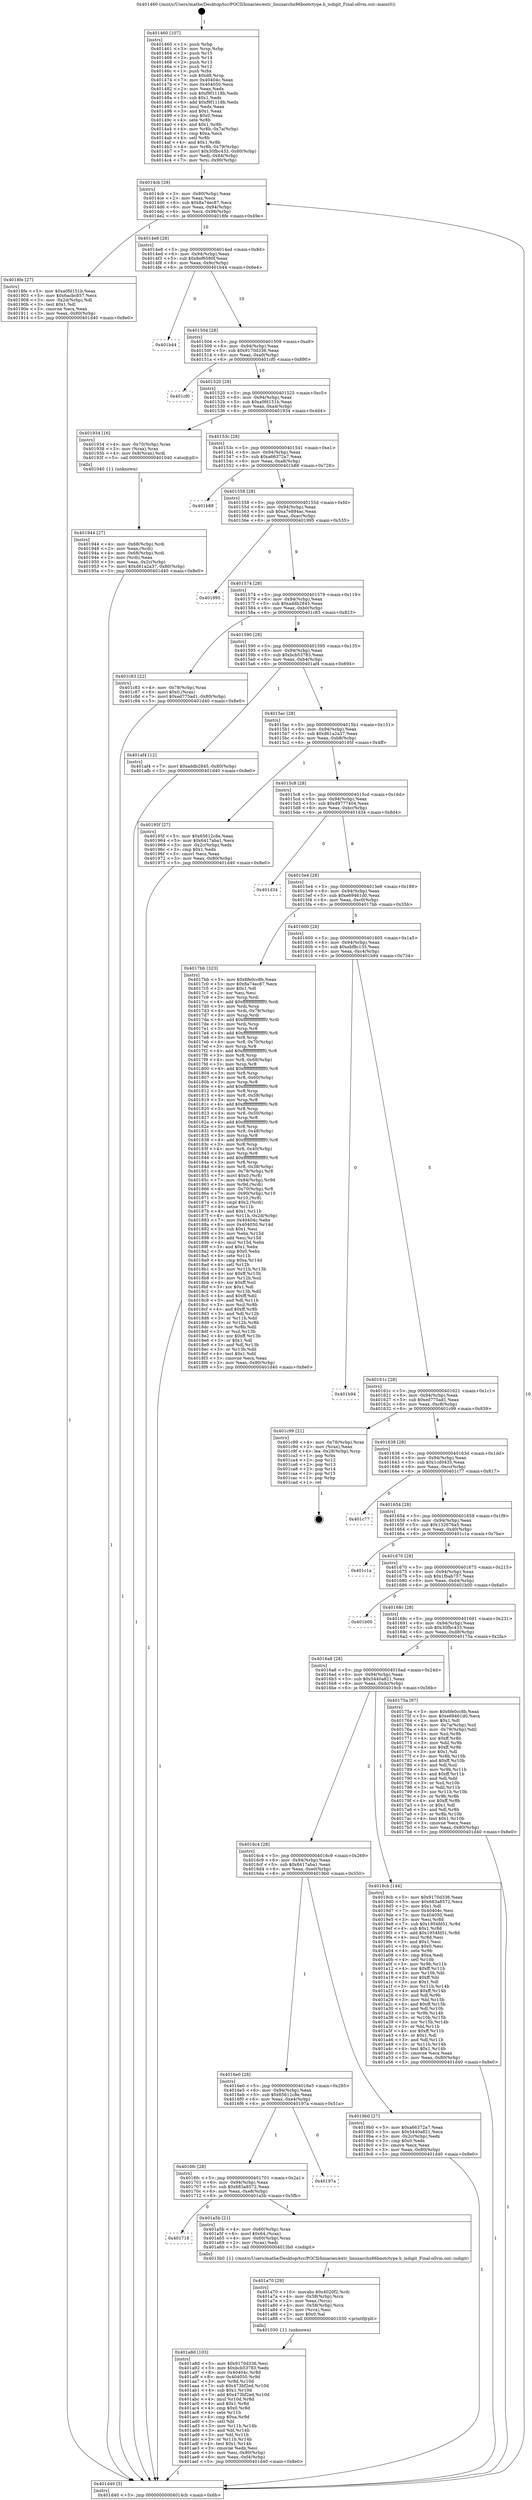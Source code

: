 digraph "0x401460" {
  label = "0x401460 (/mnt/c/Users/mathe/Desktop/tcc/POCII/binaries/extr_linuxarchx86bootctype.h_isdigit_Final-ollvm.out::main(0))"
  labelloc = "t"
  node[shape=record]

  Entry [label="",width=0.3,height=0.3,shape=circle,fillcolor=black,style=filled]
  "0x4014cb" [label="{
     0x4014cb [29]\l
     | [instrs]\l
     &nbsp;&nbsp;0x4014cb \<+3\>: mov -0x80(%rbp),%eax\l
     &nbsp;&nbsp;0x4014ce \<+2\>: mov %eax,%ecx\l
     &nbsp;&nbsp;0x4014d0 \<+6\>: sub $0x8a74ec87,%ecx\l
     &nbsp;&nbsp;0x4014d6 \<+6\>: mov %eax,-0x94(%rbp)\l
     &nbsp;&nbsp;0x4014dc \<+6\>: mov %ecx,-0x98(%rbp)\l
     &nbsp;&nbsp;0x4014e2 \<+6\>: je 00000000004018fe \<main+0x49e\>\l
  }"]
  "0x4018fe" [label="{
     0x4018fe [27]\l
     | [instrs]\l
     &nbsp;&nbsp;0x4018fe \<+5\>: mov $0xa0fd151b,%eax\l
     &nbsp;&nbsp;0x401903 \<+5\>: mov $0x6acbc857,%ecx\l
     &nbsp;&nbsp;0x401908 \<+3\>: mov -0x2d(%rbp),%dl\l
     &nbsp;&nbsp;0x40190b \<+3\>: test $0x1,%dl\l
     &nbsp;&nbsp;0x40190e \<+3\>: cmovne %ecx,%eax\l
     &nbsp;&nbsp;0x401911 \<+3\>: mov %eax,-0x80(%rbp)\l
     &nbsp;&nbsp;0x401914 \<+5\>: jmp 0000000000401d40 \<main+0x8e0\>\l
  }"]
  "0x4014e8" [label="{
     0x4014e8 [28]\l
     | [instrs]\l
     &nbsp;&nbsp;0x4014e8 \<+5\>: jmp 00000000004014ed \<main+0x8d\>\l
     &nbsp;&nbsp;0x4014ed \<+6\>: mov -0x94(%rbp),%eax\l
     &nbsp;&nbsp;0x4014f3 \<+5\>: sub $0x8ef6580f,%eax\l
     &nbsp;&nbsp;0x4014f8 \<+6\>: mov %eax,-0x9c(%rbp)\l
     &nbsp;&nbsp;0x4014fe \<+6\>: je 0000000000401b44 \<main+0x6e4\>\l
  }"]
  Exit [label="",width=0.3,height=0.3,shape=circle,fillcolor=black,style=filled,peripheries=2]
  "0x401b44" [label="{
     0x401b44\l
  }", style=dashed]
  "0x401504" [label="{
     0x401504 [28]\l
     | [instrs]\l
     &nbsp;&nbsp;0x401504 \<+5\>: jmp 0000000000401509 \<main+0xa9\>\l
     &nbsp;&nbsp;0x401509 \<+6\>: mov -0x94(%rbp),%eax\l
     &nbsp;&nbsp;0x40150f \<+5\>: sub $0x9170d336,%eax\l
     &nbsp;&nbsp;0x401514 \<+6\>: mov %eax,-0xa0(%rbp)\l
     &nbsp;&nbsp;0x40151a \<+6\>: je 0000000000401cf0 \<main+0x890\>\l
  }"]
  "0x401a8d" [label="{
     0x401a8d [103]\l
     | [instrs]\l
     &nbsp;&nbsp;0x401a8d \<+5\>: mov $0x9170d336,%esi\l
     &nbsp;&nbsp;0x401a92 \<+5\>: mov $0xbcb53783,%edx\l
     &nbsp;&nbsp;0x401a97 \<+8\>: mov 0x40404c,%r8d\l
     &nbsp;&nbsp;0x401a9f \<+8\>: mov 0x404050,%r9d\l
     &nbsp;&nbsp;0x401aa7 \<+3\>: mov %r8d,%r10d\l
     &nbsp;&nbsp;0x401aaa \<+7\>: sub $0x473bf2ed,%r10d\l
     &nbsp;&nbsp;0x401ab1 \<+4\>: sub $0x1,%r10d\l
     &nbsp;&nbsp;0x401ab5 \<+7\>: add $0x473bf2ed,%r10d\l
     &nbsp;&nbsp;0x401abc \<+4\>: imul %r10d,%r8d\l
     &nbsp;&nbsp;0x401ac0 \<+4\>: and $0x1,%r8d\l
     &nbsp;&nbsp;0x401ac4 \<+4\>: cmp $0x0,%r8d\l
     &nbsp;&nbsp;0x401ac8 \<+4\>: sete %r11b\l
     &nbsp;&nbsp;0x401acc \<+4\>: cmp $0xa,%r9d\l
     &nbsp;&nbsp;0x401ad0 \<+3\>: setl %bl\l
     &nbsp;&nbsp;0x401ad3 \<+3\>: mov %r11b,%r14b\l
     &nbsp;&nbsp;0x401ad6 \<+3\>: and %bl,%r14b\l
     &nbsp;&nbsp;0x401ad9 \<+3\>: xor %bl,%r11b\l
     &nbsp;&nbsp;0x401adc \<+3\>: or %r11b,%r14b\l
     &nbsp;&nbsp;0x401adf \<+4\>: test $0x1,%r14b\l
     &nbsp;&nbsp;0x401ae3 \<+3\>: cmovne %edx,%esi\l
     &nbsp;&nbsp;0x401ae6 \<+3\>: mov %esi,-0x80(%rbp)\l
     &nbsp;&nbsp;0x401ae9 \<+6\>: mov %eax,-0xf4(%rbp)\l
     &nbsp;&nbsp;0x401aef \<+5\>: jmp 0000000000401d40 \<main+0x8e0\>\l
  }"]
  "0x401cf0" [label="{
     0x401cf0\l
  }", style=dashed]
  "0x401520" [label="{
     0x401520 [28]\l
     | [instrs]\l
     &nbsp;&nbsp;0x401520 \<+5\>: jmp 0000000000401525 \<main+0xc5\>\l
     &nbsp;&nbsp;0x401525 \<+6\>: mov -0x94(%rbp),%eax\l
     &nbsp;&nbsp;0x40152b \<+5\>: sub $0xa0fd151b,%eax\l
     &nbsp;&nbsp;0x401530 \<+6\>: mov %eax,-0xa4(%rbp)\l
     &nbsp;&nbsp;0x401536 \<+6\>: je 0000000000401934 \<main+0x4d4\>\l
  }"]
  "0x401a70" [label="{
     0x401a70 [29]\l
     | [instrs]\l
     &nbsp;&nbsp;0x401a70 \<+10\>: movabs $0x4020f2,%rdi\l
     &nbsp;&nbsp;0x401a7a \<+4\>: mov -0x58(%rbp),%rcx\l
     &nbsp;&nbsp;0x401a7e \<+2\>: mov %eax,(%rcx)\l
     &nbsp;&nbsp;0x401a80 \<+4\>: mov -0x58(%rbp),%rcx\l
     &nbsp;&nbsp;0x401a84 \<+2\>: mov (%rcx),%esi\l
     &nbsp;&nbsp;0x401a86 \<+2\>: mov $0x0,%al\l
     &nbsp;&nbsp;0x401a88 \<+5\>: call 0000000000401030 \<printf@plt\>\l
     | [calls]\l
     &nbsp;&nbsp;0x401030 \{1\} (unknown)\l
  }"]
  "0x401934" [label="{
     0x401934 [16]\l
     | [instrs]\l
     &nbsp;&nbsp;0x401934 \<+4\>: mov -0x70(%rbp),%rax\l
     &nbsp;&nbsp;0x401938 \<+3\>: mov (%rax),%rax\l
     &nbsp;&nbsp;0x40193b \<+4\>: mov 0x8(%rax),%rdi\l
     &nbsp;&nbsp;0x40193f \<+5\>: call 0000000000401040 \<atoi@plt\>\l
     | [calls]\l
     &nbsp;&nbsp;0x401040 \{1\} (unknown)\l
  }"]
  "0x40153c" [label="{
     0x40153c [28]\l
     | [instrs]\l
     &nbsp;&nbsp;0x40153c \<+5\>: jmp 0000000000401541 \<main+0xe1\>\l
     &nbsp;&nbsp;0x401541 \<+6\>: mov -0x94(%rbp),%eax\l
     &nbsp;&nbsp;0x401547 \<+5\>: sub $0xa66372a7,%eax\l
     &nbsp;&nbsp;0x40154c \<+6\>: mov %eax,-0xa8(%rbp)\l
     &nbsp;&nbsp;0x401552 \<+6\>: je 0000000000401b88 \<main+0x728\>\l
  }"]
  "0x401718" [label="{
     0x401718\l
  }", style=dashed]
  "0x401b88" [label="{
     0x401b88\l
  }", style=dashed]
  "0x401558" [label="{
     0x401558 [28]\l
     | [instrs]\l
     &nbsp;&nbsp;0x401558 \<+5\>: jmp 000000000040155d \<main+0xfd\>\l
     &nbsp;&nbsp;0x40155d \<+6\>: mov -0x94(%rbp),%eax\l
     &nbsp;&nbsp;0x401563 \<+5\>: sub $0xa7e894ac,%eax\l
     &nbsp;&nbsp;0x401568 \<+6\>: mov %eax,-0xac(%rbp)\l
     &nbsp;&nbsp;0x40156e \<+6\>: je 0000000000401995 \<main+0x535\>\l
  }"]
  "0x401a5b" [label="{
     0x401a5b [21]\l
     | [instrs]\l
     &nbsp;&nbsp;0x401a5b \<+4\>: mov -0x60(%rbp),%rax\l
     &nbsp;&nbsp;0x401a5f \<+6\>: movl $0x64,(%rax)\l
     &nbsp;&nbsp;0x401a65 \<+4\>: mov -0x60(%rbp),%rax\l
     &nbsp;&nbsp;0x401a69 \<+2\>: mov (%rax),%edi\l
     &nbsp;&nbsp;0x401a6b \<+5\>: call 00000000004013b0 \<isdigit\>\l
     | [calls]\l
     &nbsp;&nbsp;0x4013b0 \{1\} (/mnt/c/Users/mathe/Desktop/tcc/POCII/binaries/extr_linuxarchx86bootctype.h_isdigit_Final-ollvm.out::isdigit)\l
  }"]
  "0x401995" [label="{
     0x401995\l
  }", style=dashed]
  "0x401574" [label="{
     0x401574 [28]\l
     | [instrs]\l
     &nbsp;&nbsp;0x401574 \<+5\>: jmp 0000000000401579 \<main+0x119\>\l
     &nbsp;&nbsp;0x401579 \<+6\>: mov -0x94(%rbp),%eax\l
     &nbsp;&nbsp;0x40157f \<+5\>: sub $0xaddb2845,%eax\l
     &nbsp;&nbsp;0x401584 \<+6\>: mov %eax,-0xb0(%rbp)\l
     &nbsp;&nbsp;0x40158a \<+6\>: je 0000000000401c83 \<main+0x823\>\l
  }"]
  "0x4016fc" [label="{
     0x4016fc [28]\l
     | [instrs]\l
     &nbsp;&nbsp;0x4016fc \<+5\>: jmp 0000000000401701 \<main+0x2a1\>\l
     &nbsp;&nbsp;0x401701 \<+6\>: mov -0x94(%rbp),%eax\l
     &nbsp;&nbsp;0x401707 \<+5\>: sub $0x683a8572,%eax\l
     &nbsp;&nbsp;0x40170c \<+6\>: mov %eax,-0xe8(%rbp)\l
     &nbsp;&nbsp;0x401712 \<+6\>: je 0000000000401a5b \<main+0x5fb\>\l
  }"]
  "0x401c83" [label="{
     0x401c83 [22]\l
     | [instrs]\l
     &nbsp;&nbsp;0x401c83 \<+4\>: mov -0x78(%rbp),%rax\l
     &nbsp;&nbsp;0x401c87 \<+6\>: movl $0x0,(%rax)\l
     &nbsp;&nbsp;0x401c8d \<+7\>: movl $0xed775ad1,-0x80(%rbp)\l
     &nbsp;&nbsp;0x401c94 \<+5\>: jmp 0000000000401d40 \<main+0x8e0\>\l
  }"]
  "0x401590" [label="{
     0x401590 [28]\l
     | [instrs]\l
     &nbsp;&nbsp;0x401590 \<+5\>: jmp 0000000000401595 \<main+0x135\>\l
     &nbsp;&nbsp;0x401595 \<+6\>: mov -0x94(%rbp),%eax\l
     &nbsp;&nbsp;0x40159b \<+5\>: sub $0xbcb53783,%eax\l
     &nbsp;&nbsp;0x4015a0 \<+6\>: mov %eax,-0xb4(%rbp)\l
     &nbsp;&nbsp;0x4015a6 \<+6\>: je 0000000000401af4 \<main+0x694\>\l
  }"]
  "0x40197a" [label="{
     0x40197a\l
  }", style=dashed]
  "0x401af4" [label="{
     0x401af4 [12]\l
     | [instrs]\l
     &nbsp;&nbsp;0x401af4 \<+7\>: movl $0xaddb2845,-0x80(%rbp)\l
     &nbsp;&nbsp;0x401afb \<+5\>: jmp 0000000000401d40 \<main+0x8e0\>\l
  }"]
  "0x4015ac" [label="{
     0x4015ac [28]\l
     | [instrs]\l
     &nbsp;&nbsp;0x4015ac \<+5\>: jmp 00000000004015b1 \<main+0x151\>\l
     &nbsp;&nbsp;0x4015b1 \<+6\>: mov -0x94(%rbp),%eax\l
     &nbsp;&nbsp;0x4015b7 \<+5\>: sub $0xd61a2a37,%eax\l
     &nbsp;&nbsp;0x4015bc \<+6\>: mov %eax,-0xb8(%rbp)\l
     &nbsp;&nbsp;0x4015c2 \<+6\>: je 000000000040195f \<main+0x4ff\>\l
  }"]
  "0x4016e0" [label="{
     0x4016e0 [28]\l
     | [instrs]\l
     &nbsp;&nbsp;0x4016e0 \<+5\>: jmp 00000000004016e5 \<main+0x285\>\l
     &nbsp;&nbsp;0x4016e5 \<+6\>: mov -0x94(%rbp),%eax\l
     &nbsp;&nbsp;0x4016eb \<+5\>: sub $0x65612c8e,%eax\l
     &nbsp;&nbsp;0x4016f0 \<+6\>: mov %eax,-0xe4(%rbp)\l
     &nbsp;&nbsp;0x4016f6 \<+6\>: je 000000000040197a \<main+0x51a\>\l
  }"]
  "0x40195f" [label="{
     0x40195f [27]\l
     | [instrs]\l
     &nbsp;&nbsp;0x40195f \<+5\>: mov $0x65612c8e,%eax\l
     &nbsp;&nbsp;0x401964 \<+5\>: mov $0x6417aba1,%ecx\l
     &nbsp;&nbsp;0x401969 \<+3\>: mov -0x2c(%rbp),%edx\l
     &nbsp;&nbsp;0x40196c \<+3\>: cmp $0x1,%edx\l
     &nbsp;&nbsp;0x40196f \<+3\>: cmovl %ecx,%eax\l
     &nbsp;&nbsp;0x401972 \<+3\>: mov %eax,-0x80(%rbp)\l
     &nbsp;&nbsp;0x401975 \<+5\>: jmp 0000000000401d40 \<main+0x8e0\>\l
  }"]
  "0x4015c8" [label="{
     0x4015c8 [28]\l
     | [instrs]\l
     &nbsp;&nbsp;0x4015c8 \<+5\>: jmp 00000000004015cd \<main+0x16d\>\l
     &nbsp;&nbsp;0x4015cd \<+6\>: mov -0x94(%rbp),%eax\l
     &nbsp;&nbsp;0x4015d3 \<+5\>: sub $0xd9777404,%eax\l
     &nbsp;&nbsp;0x4015d8 \<+6\>: mov %eax,-0xbc(%rbp)\l
     &nbsp;&nbsp;0x4015de \<+6\>: je 0000000000401d34 \<main+0x8d4\>\l
  }"]
  "0x4019b0" [label="{
     0x4019b0 [27]\l
     | [instrs]\l
     &nbsp;&nbsp;0x4019b0 \<+5\>: mov $0xa66372a7,%eax\l
     &nbsp;&nbsp;0x4019b5 \<+5\>: mov $0x5440a821,%ecx\l
     &nbsp;&nbsp;0x4019ba \<+3\>: mov -0x2c(%rbp),%edx\l
     &nbsp;&nbsp;0x4019bd \<+3\>: cmp $0x0,%edx\l
     &nbsp;&nbsp;0x4019c0 \<+3\>: cmove %ecx,%eax\l
     &nbsp;&nbsp;0x4019c3 \<+3\>: mov %eax,-0x80(%rbp)\l
     &nbsp;&nbsp;0x4019c6 \<+5\>: jmp 0000000000401d40 \<main+0x8e0\>\l
  }"]
  "0x401d34" [label="{
     0x401d34\l
  }", style=dashed]
  "0x4015e4" [label="{
     0x4015e4 [28]\l
     | [instrs]\l
     &nbsp;&nbsp;0x4015e4 \<+5\>: jmp 00000000004015e9 \<main+0x189\>\l
     &nbsp;&nbsp;0x4015e9 \<+6\>: mov -0x94(%rbp),%eax\l
     &nbsp;&nbsp;0x4015ef \<+5\>: sub $0xe69461d0,%eax\l
     &nbsp;&nbsp;0x4015f4 \<+6\>: mov %eax,-0xc0(%rbp)\l
     &nbsp;&nbsp;0x4015fa \<+6\>: je 00000000004017bb \<main+0x35b\>\l
  }"]
  "0x4016c4" [label="{
     0x4016c4 [28]\l
     | [instrs]\l
     &nbsp;&nbsp;0x4016c4 \<+5\>: jmp 00000000004016c9 \<main+0x269\>\l
     &nbsp;&nbsp;0x4016c9 \<+6\>: mov -0x94(%rbp),%eax\l
     &nbsp;&nbsp;0x4016cf \<+5\>: sub $0x6417aba1,%eax\l
     &nbsp;&nbsp;0x4016d4 \<+6\>: mov %eax,-0xe0(%rbp)\l
     &nbsp;&nbsp;0x4016da \<+6\>: je 00000000004019b0 \<main+0x550\>\l
  }"]
  "0x4017bb" [label="{
     0x4017bb [323]\l
     | [instrs]\l
     &nbsp;&nbsp;0x4017bb \<+5\>: mov $0x6fe0cc8b,%eax\l
     &nbsp;&nbsp;0x4017c0 \<+5\>: mov $0x8a74ec87,%ecx\l
     &nbsp;&nbsp;0x4017c5 \<+2\>: mov $0x1,%dl\l
     &nbsp;&nbsp;0x4017c7 \<+2\>: xor %esi,%esi\l
     &nbsp;&nbsp;0x4017c9 \<+3\>: mov %rsp,%rdi\l
     &nbsp;&nbsp;0x4017cc \<+4\>: add $0xfffffffffffffff0,%rdi\l
     &nbsp;&nbsp;0x4017d0 \<+3\>: mov %rdi,%rsp\l
     &nbsp;&nbsp;0x4017d3 \<+4\>: mov %rdi,-0x78(%rbp)\l
     &nbsp;&nbsp;0x4017d7 \<+3\>: mov %rsp,%rdi\l
     &nbsp;&nbsp;0x4017da \<+4\>: add $0xfffffffffffffff0,%rdi\l
     &nbsp;&nbsp;0x4017de \<+3\>: mov %rdi,%rsp\l
     &nbsp;&nbsp;0x4017e1 \<+3\>: mov %rsp,%r8\l
     &nbsp;&nbsp;0x4017e4 \<+4\>: add $0xfffffffffffffff0,%r8\l
     &nbsp;&nbsp;0x4017e8 \<+3\>: mov %r8,%rsp\l
     &nbsp;&nbsp;0x4017eb \<+4\>: mov %r8,-0x70(%rbp)\l
     &nbsp;&nbsp;0x4017ef \<+3\>: mov %rsp,%r8\l
     &nbsp;&nbsp;0x4017f2 \<+4\>: add $0xfffffffffffffff0,%r8\l
     &nbsp;&nbsp;0x4017f6 \<+3\>: mov %r8,%rsp\l
     &nbsp;&nbsp;0x4017f9 \<+4\>: mov %r8,-0x68(%rbp)\l
     &nbsp;&nbsp;0x4017fd \<+3\>: mov %rsp,%r8\l
     &nbsp;&nbsp;0x401800 \<+4\>: add $0xfffffffffffffff0,%r8\l
     &nbsp;&nbsp;0x401804 \<+3\>: mov %r8,%rsp\l
     &nbsp;&nbsp;0x401807 \<+4\>: mov %r8,-0x60(%rbp)\l
     &nbsp;&nbsp;0x40180b \<+3\>: mov %rsp,%r8\l
     &nbsp;&nbsp;0x40180e \<+4\>: add $0xfffffffffffffff0,%r8\l
     &nbsp;&nbsp;0x401812 \<+3\>: mov %r8,%rsp\l
     &nbsp;&nbsp;0x401815 \<+4\>: mov %r8,-0x58(%rbp)\l
     &nbsp;&nbsp;0x401819 \<+3\>: mov %rsp,%r8\l
     &nbsp;&nbsp;0x40181c \<+4\>: add $0xfffffffffffffff0,%r8\l
     &nbsp;&nbsp;0x401820 \<+3\>: mov %r8,%rsp\l
     &nbsp;&nbsp;0x401823 \<+4\>: mov %r8,-0x50(%rbp)\l
     &nbsp;&nbsp;0x401827 \<+3\>: mov %rsp,%r8\l
     &nbsp;&nbsp;0x40182a \<+4\>: add $0xfffffffffffffff0,%r8\l
     &nbsp;&nbsp;0x40182e \<+3\>: mov %r8,%rsp\l
     &nbsp;&nbsp;0x401831 \<+4\>: mov %r8,-0x48(%rbp)\l
     &nbsp;&nbsp;0x401835 \<+3\>: mov %rsp,%r8\l
     &nbsp;&nbsp;0x401838 \<+4\>: add $0xfffffffffffffff0,%r8\l
     &nbsp;&nbsp;0x40183c \<+3\>: mov %r8,%rsp\l
     &nbsp;&nbsp;0x40183f \<+4\>: mov %r8,-0x40(%rbp)\l
     &nbsp;&nbsp;0x401843 \<+3\>: mov %rsp,%r8\l
     &nbsp;&nbsp;0x401846 \<+4\>: add $0xfffffffffffffff0,%r8\l
     &nbsp;&nbsp;0x40184a \<+3\>: mov %r8,%rsp\l
     &nbsp;&nbsp;0x40184d \<+4\>: mov %r8,-0x38(%rbp)\l
     &nbsp;&nbsp;0x401851 \<+4\>: mov -0x78(%rbp),%r8\l
     &nbsp;&nbsp;0x401855 \<+7\>: movl $0x0,(%r8)\l
     &nbsp;&nbsp;0x40185c \<+7\>: mov -0x84(%rbp),%r9d\l
     &nbsp;&nbsp;0x401863 \<+3\>: mov %r9d,(%rdi)\l
     &nbsp;&nbsp;0x401866 \<+4\>: mov -0x70(%rbp),%r8\l
     &nbsp;&nbsp;0x40186a \<+7\>: mov -0x90(%rbp),%r10\l
     &nbsp;&nbsp;0x401871 \<+3\>: mov %r10,(%r8)\l
     &nbsp;&nbsp;0x401874 \<+3\>: cmpl $0x2,(%rdi)\l
     &nbsp;&nbsp;0x401877 \<+4\>: setne %r11b\l
     &nbsp;&nbsp;0x40187b \<+4\>: and $0x1,%r11b\l
     &nbsp;&nbsp;0x40187f \<+4\>: mov %r11b,-0x2d(%rbp)\l
     &nbsp;&nbsp;0x401883 \<+7\>: mov 0x40404c,%ebx\l
     &nbsp;&nbsp;0x40188a \<+8\>: mov 0x404050,%r14d\l
     &nbsp;&nbsp;0x401892 \<+3\>: sub $0x1,%esi\l
     &nbsp;&nbsp;0x401895 \<+3\>: mov %ebx,%r15d\l
     &nbsp;&nbsp;0x401898 \<+3\>: add %esi,%r15d\l
     &nbsp;&nbsp;0x40189b \<+4\>: imul %r15d,%ebx\l
     &nbsp;&nbsp;0x40189f \<+3\>: and $0x1,%ebx\l
     &nbsp;&nbsp;0x4018a2 \<+3\>: cmp $0x0,%ebx\l
     &nbsp;&nbsp;0x4018a5 \<+4\>: sete %r11b\l
     &nbsp;&nbsp;0x4018a9 \<+4\>: cmp $0xa,%r14d\l
     &nbsp;&nbsp;0x4018ad \<+4\>: setl %r12b\l
     &nbsp;&nbsp;0x4018b1 \<+3\>: mov %r11b,%r13b\l
     &nbsp;&nbsp;0x4018b4 \<+4\>: xor $0xff,%r13b\l
     &nbsp;&nbsp;0x4018b8 \<+3\>: mov %r12b,%sil\l
     &nbsp;&nbsp;0x4018bb \<+4\>: xor $0xff,%sil\l
     &nbsp;&nbsp;0x4018bf \<+3\>: xor $0x1,%dl\l
     &nbsp;&nbsp;0x4018c2 \<+3\>: mov %r13b,%dil\l
     &nbsp;&nbsp;0x4018c5 \<+4\>: and $0xff,%dil\l
     &nbsp;&nbsp;0x4018c9 \<+3\>: and %dl,%r11b\l
     &nbsp;&nbsp;0x4018cc \<+3\>: mov %sil,%r8b\l
     &nbsp;&nbsp;0x4018cf \<+4\>: and $0xff,%r8b\l
     &nbsp;&nbsp;0x4018d3 \<+3\>: and %dl,%r12b\l
     &nbsp;&nbsp;0x4018d6 \<+3\>: or %r11b,%dil\l
     &nbsp;&nbsp;0x4018d9 \<+3\>: or %r12b,%r8b\l
     &nbsp;&nbsp;0x4018dc \<+3\>: xor %r8b,%dil\l
     &nbsp;&nbsp;0x4018df \<+3\>: or %sil,%r13b\l
     &nbsp;&nbsp;0x4018e2 \<+4\>: xor $0xff,%r13b\l
     &nbsp;&nbsp;0x4018e6 \<+3\>: or $0x1,%dl\l
     &nbsp;&nbsp;0x4018e9 \<+3\>: and %dl,%r13b\l
     &nbsp;&nbsp;0x4018ec \<+3\>: or %r13b,%dil\l
     &nbsp;&nbsp;0x4018ef \<+4\>: test $0x1,%dil\l
     &nbsp;&nbsp;0x4018f3 \<+3\>: cmovne %ecx,%eax\l
     &nbsp;&nbsp;0x4018f6 \<+3\>: mov %eax,-0x80(%rbp)\l
     &nbsp;&nbsp;0x4018f9 \<+5\>: jmp 0000000000401d40 \<main+0x8e0\>\l
  }"]
  "0x401600" [label="{
     0x401600 [28]\l
     | [instrs]\l
     &nbsp;&nbsp;0x401600 \<+5\>: jmp 0000000000401605 \<main+0x1a5\>\l
     &nbsp;&nbsp;0x401605 \<+6\>: mov -0x94(%rbp),%eax\l
     &nbsp;&nbsp;0x40160b \<+5\>: sub $0xebf8c135,%eax\l
     &nbsp;&nbsp;0x401610 \<+6\>: mov %eax,-0xc4(%rbp)\l
     &nbsp;&nbsp;0x401616 \<+6\>: je 0000000000401b94 \<main+0x734\>\l
  }"]
  "0x4019cb" [label="{
     0x4019cb [144]\l
     | [instrs]\l
     &nbsp;&nbsp;0x4019cb \<+5\>: mov $0x9170d336,%eax\l
     &nbsp;&nbsp;0x4019d0 \<+5\>: mov $0x683a8572,%ecx\l
     &nbsp;&nbsp;0x4019d5 \<+2\>: mov $0x1,%dl\l
     &nbsp;&nbsp;0x4019d7 \<+7\>: mov 0x40404c,%esi\l
     &nbsp;&nbsp;0x4019de \<+7\>: mov 0x404050,%edi\l
     &nbsp;&nbsp;0x4019e5 \<+3\>: mov %esi,%r8d\l
     &nbsp;&nbsp;0x4019e8 \<+7\>: sub $0x1954fd51,%r8d\l
     &nbsp;&nbsp;0x4019ef \<+4\>: sub $0x1,%r8d\l
     &nbsp;&nbsp;0x4019f3 \<+7\>: add $0x1954fd51,%r8d\l
     &nbsp;&nbsp;0x4019fa \<+4\>: imul %r8d,%esi\l
     &nbsp;&nbsp;0x4019fe \<+3\>: and $0x1,%esi\l
     &nbsp;&nbsp;0x401a01 \<+3\>: cmp $0x0,%esi\l
     &nbsp;&nbsp;0x401a04 \<+4\>: sete %r9b\l
     &nbsp;&nbsp;0x401a08 \<+3\>: cmp $0xa,%edi\l
     &nbsp;&nbsp;0x401a0b \<+4\>: setl %r10b\l
     &nbsp;&nbsp;0x401a0f \<+3\>: mov %r9b,%r11b\l
     &nbsp;&nbsp;0x401a12 \<+4\>: xor $0xff,%r11b\l
     &nbsp;&nbsp;0x401a16 \<+3\>: mov %r10b,%bl\l
     &nbsp;&nbsp;0x401a19 \<+3\>: xor $0xff,%bl\l
     &nbsp;&nbsp;0x401a1c \<+3\>: xor $0x1,%dl\l
     &nbsp;&nbsp;0x401a1f \<+3\>: mov %r11b,%r14b\l
     &nbsp;&nbsp;0x401a22 \<+4\>: and $0xff,%r14b\l
     &nbsp;&nbsp;0x401a26 \<+3\>: and %dl,%r9b\l
     &nbsp;&nbsp;0x401a29 \<+3\>: mov %bl,%r15b\l
     &nbsp;&nbsp;0x401a2c \<+4\>: and $0xff,%r15b\l
     &nbsp;&nbsp;0x401a30 \<+3\>: and %dl,%r10b\l
     &nbsp;&nbsp;0x401a33 \<+3\>: or %r9b,%r14b\l
     &nbsp;&nbsp;0x401a36 \<+3\>: or %r10b,%r15b\l
     &nbsp;&nbsp;0x401a39 \<+3\>: xor %r15b,%r14b\l
     &nbsp;&nbsp;0x401a3c \<+3\>: or %bl,%r11b\l
     &nbsp;&nbsp;0x401a3f \<+4\>: xor $0xff,%r11b\l
     &nbsp;&nbsp;0x401a43 \<+3\>: or $0x1,%dl\l
     &nbsp;&nbsp;0x401a46 \<+3\>: and %dl,%r11b\l
     &nbsp;&nbsp;0x401a49 \<+3\>: or %r11b,%r14b\l
     &nbsp;&nbsp;0x401a4c \<+4\>: test $0x1,%r14b\l
     &nbsp;&nbsp;0x401a50 \<+3\>: cmovne %ecx,%eax\l
     &nbsp;&nbsp;0x401a53 \<+3\>: mov %eax,-0x80(%rbp)\l
     &nbsp;&nbsp;0x401a56 \<+5\>: jmp 0000000000401d40 \<main+0x8e0\>\l
  }"]
  "0x401b94" [label="{
     0x401b94\l
  }", style=dashed]
  "0x40161c" [label="{
     0x40161c [28]\l
     | [instrs]\l
     &nbsp;&nbsp;0x40161c \<+5\>: jmp 0000000000401621 \<main+0x1c1\>\l
     &nbsp;&nbsp;0x401621 \<+6\>: mov -0x94(%rbp),%eax\l
     &nbsp;&nbsp;0x401627 \<+5\>: sub $0xed775ad1,%eax\l
     &nbsp;&nbsp;0x40162c \<+6\>: mov %eax,-0xc8(%rbp)\l
     &nbsp;&nbsp;0x401632 \<+6\>: je 0000000000401c99 \<main+0x839\>\l
  }"]
  "0x401944" [label="{
     0x401944 [27]\l
     | [instrs]\l
     &nbsp;&nbsp;0x401944 \<+4\>: mov -0x68(%rbp),%rdi\l
     &nbsp;&nbsp;0x401948 \<+2\>: mov %eax,(%rdi)\l
     &nbsp;&nbsp;0x40194a \<+4\>: mov -0x68(%rbp),%rdi\l
     &nbsp;&nbsp;0x40194e \<+2\>: mov (%rdi),%eax\l
     &nbsp;&nbsp;0x401950 \<+3\>: mov %eax,-0x2c(%rbp)\l
     &nbsp;&nbsp;0x401953 \<+7\>: movl $0xd61a2a37,-0x80(%rbp)\l
     &nbsp;&nbsp;0x40195a \<+5\>: jmp 0000000000401d40 \<main+0x8e0\>\l
  }"]
  "0x401c99" [label="{
     0x401c99 [21]\l
     | [instrs]\l
     &nbsp;&nbsp;0x401c99 \<+4\>: mov -0x78(%rbp),%rax\l
     &nbsp;&nbsp;0x401c9d \<+2\>: mov (%rax),%eax\l
     &nbsp;&nbsp;0x401c9f \<+4\>: lea -0x28(%rbp),%rsp\l
     &nbsp;&nbsp;0x401ca3 \<+1\>: pop %rbx\l
     &nbsp;&nbsp;0x401ca4 \<+2\>: pop %r12\l
     &nbsp;&nbsp;0x401ca6 \<+2\>: pop %r13\l
     &nbsp;&nbsp;0x401ca8 \<+2\>: pop %r14\l
     &nbsp;&nbsp;0x401caa \<+2\>: pop %r15\l
     &nbsp;&nbsp;0x401cac \<+1\>: pop %rbp\l
     &nbsp;&nbsp;0x401cad \<+1\>: ret\l
  }"]
  "0x401638" [label="{
     0x401638 [28]\l
     | [instrs]\l
     &nbsp;&nbsp;0x401638 \<+5\>: jmp 000000000040163d \<main+0x1dd\>\l
     &nbsp;&nbsp;0x40163d \<+6\>: mov -0x94(%rbp),%eax\l
     &nbsp;&nbsp;0x401643 \<+5\>: sub $0x1cd0435,%eax\l
     &nbsp;&nbsp;0x401648 \<+6\>: mov %eax,-0xcc(%rbp)\l
     &nbsp;&nbsp;0x40164e \<+6\>: je 0000000000401c77 \<main+0x817\>\l
  }"]
  "0x401460" [label="{
     0x401460 [107]\l
     | [instrs]\l
     &nbsp;&nbsp;0x401460 \<+1\>: push %rbp\l
     &nbsp;&nbsp;0x401461 \<+3\>: mov %rsp,%rbp\l
     &nbsp;&nbsp;0x401464 \<+2\>: push %r15\l
     &nbsp;&nbsp;0x401466 \<+2\>: push %r14\l
     &nbsp;&nbsp;0x401468 \<+2\>: push %r13\l
     &nbsp;&nbsp;0x40146a \<+2\>: push %r12\l
     &nbsp;&nbsp;0x40146c \<+1\>: push %rbx\l
     &nbsp;&nbsp;0x40146d \<+7\>: sub $0xd8,%rsp\l
     &nbsp;&nbsp;0x401474 \<+7\>: mov 0x40404c,%eax\l
     &nbsp;&nbsp;0x40147b \<+7\>: mov 0x404050,%ecx\l
     &nbsp;&nbsp;0x401482 \<+2\>: mov %eax,%edx\l
     &nbsp;&nbsp;0x401484 \<+6\>: sub $0xf9f1118b,%edx\l
     &nbsp;&nbsp;0x40148a \<+3\>: sub $0x1,%edx\l
     &nbsp;&nbsp;0x40148d \<+6\>: add $0xf9f1118b,%edx\l
     &nbsp;&nbsp;0x401493 \<+3\>: imul %edx,%eax\l
     &nbsp;&nbsp;0x401496 \<+3\>: and $0x1,%eax\l
     &nbsp;&nbsp;0x401499 \<+3\>: cmp $0x0,%eax\l
     &nbsp;&nbsp;0x40149c \<+4\>: sete %r8b\l
     &nbsp;&nbsp;0x4014a0 \<+4\>: and $0x1,%r8b\l
     &nbsp;&nbsp;0x4014a4 \<+4\>: mov %r8b,-0x7a(%rbp)\l
     &nbsp;&nbsp;0x4014a8 \<+3\>: cmp $0xa,%ecx\l
     &nbsp;&nbsp;0x4014ab \<+4\>: setl %r8b\l
     &nbsp;&nbsp;0x4014af \<+4\>: and $0x1,%r8b\l
     &nbsp;&nbsp;0x4014b3 \<+4\>: mov %r8b,-0x79(%rbp)\l
     &nbsp;&nbsp;0x4014b7 \<+7\>: movl $0x30fbc433,-0x80(%rbp)\l
     &nbsp;&nbsp;0x4014be \<+6\>: mov %edi,-0x84(%rbp)\l
     &nbsp;&nbsp;0x4014c4 \<+7\>: mov %rsi,-0x90(%rbp)\l
  }"]
  "0x401c77" [label="{
     0x401c77\l
  }", style=dashed]
  "0x401654" [label="{
     0x401654 [28]\l
     | [instrs]\l
     &nbsp;&nbsp;0x401654 \<+5\>: jmp 0000000000401659 \<main+0x1f9\>\l
     &nbsp;&nbsp;0x401659 \<+6\>: mov -0x94(%rbp),%eax\l
     &nbsp;&nbsp;0x40165f \<+5\>: sub $0x132676a5,%eax\l
     &nbsp;&nbsp;0x401664 \<+6\>: mov %eax,-0xd0(%rbp)\l
     &nbsp;&nbsp;0x40166a \<+6\>: je 0000000000401c1a \<main+0x7ba\>\l
  }"]
  "0x401d40" [label="{
     0x401d40 [5]\l
     | [instrs]\l
     &nbsp;&nbsp;0x401d40 \<+5\>: jmp 00000000004014cb \<main+0x6b\>\l
  }"]
  "0x401c1a" [label="{
     0x401c1a\l
  }", style=dashed]
  "0x401670" [label="{
     0x401670 [28]\l
     | [instrs]\l
     &nbsp;&nbsp;0x401670 \<+5\>: jmp 0000000000401675 \<main+0x215\>\l
     &nbsp;&nbsp;0x401675 \<+6\>: mov -0x94(%rbp),%eax\l
     &nbsp;&nbsp;0x40167b \<+5\>: sub $0x1fbab757,%eax\l
     &nbsp;&nbsp;0x401680 \<+6\>: mov %eax,-0xd4(%rbp)\l
     &nbsp;&nbsp;0x401686 \<+6\>: je 0000000000401b00 \<main+0x6a0\>\l
  }"]
  "0x4016a8" [label="{
     0x4016a8 [28]\l
     | [instrs]\l
     &nbsp;&nbsp;0x4016a8 \<+5\>: jmp 00000000004016ad \<main+0x24d\>\l
     &nbsp;&nbsp;0x4016ad \<+6\>: mov -0x94(%rbp),%eax\l
     &nbsp;&nbsp;0x4016b3 \<+5\>: sub $0x5440a821,%eax\l
     &nbsp;&nbsp;0x4016b8 \<+6\>: mov %eax,-0xdc(%rbp)\l
     &nbsp;&nbsp;0x4016be \<+6\>: je 00000000004019cb \<main+0x56b\>\l
  }"]
  "0x401b00" [label="{
     0x401b00\l
  }", style=dashed]
  "0x40168c" [label="{
     0x40168c [28]\l
     | [instrs]\l
     &nbsp;&nbsp;0x40168c \<+5\>: jmp 0000000000401691 \<main+0x231\>\l
     &nbsp;&nbsp;0x401691 \<+6\>: mov -0x94(%rbp),%eax\l
     &nbsp;&nbsp;0x401697 \<+5\>: sub $0x30fbc433,%eax\l
     &nbsp;&nbsp;0x40169c \<+6\>: mov %eax,-0xd8(%rbp)\l
     &nbsp;&nbsp;0x4016a2 \<+6\>: je 000000000040175a \<main+0x2fa\>\l
  }"]
  "0x40175a" [label="{
     0x40175a [97]\l
     | [instrs]\l
     &nbsp;&nbsp;0x40175a \<+5\>: mov $0x6fe0cc8b,%eax\l
     &nbsp;&nbsp;0x40175f \<+5\>: mov $0xe69461d0,%ecx\l
     &nbsp;&nbsp;0x401764 \<+2\>: mov $0x1,%dl\l
     &nbsp;&nbsp;0x401766 \<+4\>: mov -0x7a(%rbp),%sil\l
     &nbsp;&nbsp;0x40176a \<+4\>: mov -0x79(%rbp),%dil\l
     &nbsp;&nbsp;0x40176e \<+3\>: mov %sil,%r8b\l
     &nbsp;&nbsp;0x401771 \<+4\>: xor $0xff,%r8b\l
     &nbsp;&nbsp;0x401775 \<+3\>: mov %dil,%r9b\l
     &nbsp;&nbsp;0x401778 \<+4\>: xor $0xff,%r9b\l
     &nbsp;&nbsp;0x40177c \<+3\>: xor $0x1,%dl\l
     &nbsp;&nbsp;0x40177f \<+3\>: mov %r8b,%r10b\l
     &nbsp;&nbsp;0x401782 \<+4\>: and $0xff,%r10b\l
     &nbsp;&nbsp;0x401786 \<+3\>: and %dl,%sil\l
     &nbsp;&nbsp;0x401789 \<+3\>: mov %r9b,%r11b\l
     &nbsp;&nbsp;0x40178c \<+4\>: and $0xff,%r11b\l
     &nbsp;&nbsp;0x401790 \<+3\>: and %dl,%dil\l
     &nbsp;&nbsp;0x401793 \<+3\>: or %sil,%r10b\l
     &nbsp;&nbsp;0x401796 \<+3\>: or %dil,%r11b\l
     &nbsp;&nbsp;0x401799 \<+3\>: xor %r11b,%r10b\l
     &nbsp;&nbsp;0x40179c \<+3\>: or %r9b,%r8b\l
     &nbsp;&nbsp;0x40179f \<+4\>: xor $0xff,%r8b\l
     &nbsp;&nbsp;0x4017a3 \<+3\>: or $0x1,%dl\l
     &nbsp;&nbsp;0x4017a6 \<+3\>: and %dl,%r8b\l
     &nbsp;&nbsp;0x4017a9 \<+3\>: or %r8b,%r10b\l
     &nbsp;&nbsp;0x4017ac \<+4\>: test $0x1,%r10b\l
     &nbsp;&nbsp;0x4017b0 \<+3\>: cmovne %ecx,%eax\l
     &nbsp;&nbsp;0x4017b3 \<+3\>: mov %eax,-0x80(%rbp)\l
     &nbsp;&nbsp;0x4017b6 \<+5\>: jmp 0000000000401d40 \<main+0x8e0\>\l
  }"]
  Entry -> "0x401460" [label=" 1"]
  "0x4014cb" -> "0x4018fe" [label=" 1"]
  "0x4014cb" -> "0x4014e8" [label=" 10"]
  "0x401c99" -> Exit [label=" 1"]
  "0x4014e8" -> "0x401b44" [label=" 0"]
  "0x4014e8" -> "0x401504" [label=" 10"]
  "0x401c83" -> "0x401d40" [label=" 1"]
  "0x401504" -> "0x401cf0" [label=" 0"]
  "0x401504" -> "0x401520" [label=" 10"]
  "0x401af4" -> "0x401d40" [label=" 1"]
  "0x401520" -> "0x401934" [label=" 1"]
  "0x401520" -> "0x40153c" [label=" 9"]
  "0x401a8d" -> "0x401d40" [label=" 1"]
  "0x40153c" -> "0x401b88" [label=" 0"]
  "0x40153c" -> "0x401558" [label=" 9"]
  "0x401a70" -> "0x401a8d" [label=" 1"]
  "0x401558" -> "0x401995" [label=" 0"]
  "0x401558" -> "0x401574" [label=" 9"]
  "0x401a5b" -> "0x401a70" [label=" 1"]
  "0x401574" -> "0x401c83" [label=" 1"]
  "0x401574" -> "0x401590" [label=" 8"]
  "0x4016fc" -> "0x401a5b" [label=" 1"]
  "0x401590" -> "0x401af4" [label=" 1"]
  "0x401590" -> "0x4015ac" [label=" 7"]
  "0x4016fc" -> "0x401718" [label=" 0"]
  "0x4015ac" -> "0x40195f" [label=" 1"]
  "0x4015ac" -> "0x4015c8" [label=" 6"]
  "0x4016e0" -> "0x40197a" [label=" 0"]
  "0x4015c8" -> "0x401d34" [label=" 0"]
  "0x4015c8" -> "0x4015e4" [label=" 6"]
  "0x4016e0" -> "0x4016fc" [label=" 1"]
  "0x4015e4" -> "0x4017bb" [label=" 1"]
  "0x4015e4" -> "0x401600" [label=" 5"]
  "0x4019b0" -> "0x401d40" [label=" 1"]
  "0x401600" -> "0x401b94" [label=" 0"]
  "0x401600" -> "0x40161c" [label=" 5"]
  "0x4016c4" -> "0x4016e0" [label=" 1"]
  "0x40161c" -> "0x401c99" [label=" 1"]
  "0x40161c" -> "0x401638" [label=" 4"]
  "0x4019cb" -> "0x401d40" [label=" 1"]
  "0x401638" -> "0x401c77" [label=" 0"]
  "0x401638" -> "0x401654" [label=" 4"]
  "0x4016a8" -> "0x4019cb" [label=" 1"]
  "0x401654" -> "0x401c1a" [label=" 0"]
  "0x401654" -> "0x401670" [label=" 4"]
  "0x4016c4" -> "0x4019b0" [label=" 1"]
  "0x401670" -> "0x401b00" [label=" 0"]
  "0x401670" -> "0x40168c" [label=" 4"]
  "0x40195f" -> "0x401d40" [label=" 1"]
  "0x40168c" -> "0x40175a" [label=" 1"]
  "0x40168c" -> "0x4016a8" [label=" 3"]
  "0x40175a" -> "0x401d40" [label=" 1"]
  "0x401460" -> "0x4014cb" [label=" 1"]
  "0x401d40" -> "0x4014cb" [label=" 10"]
  "0x4016a8" -> "0x4016c4" [label=" 2"]
  "0x4017bb" -> "0x401d40" [label=" 1"]
  "0x4018fe" -> "0x401d40" [label=" 1"]
  "0x401934" -> "0x401944" [label=" 1"]
  "0x401944" -> "0x401d40" [label=" 1"]
}
